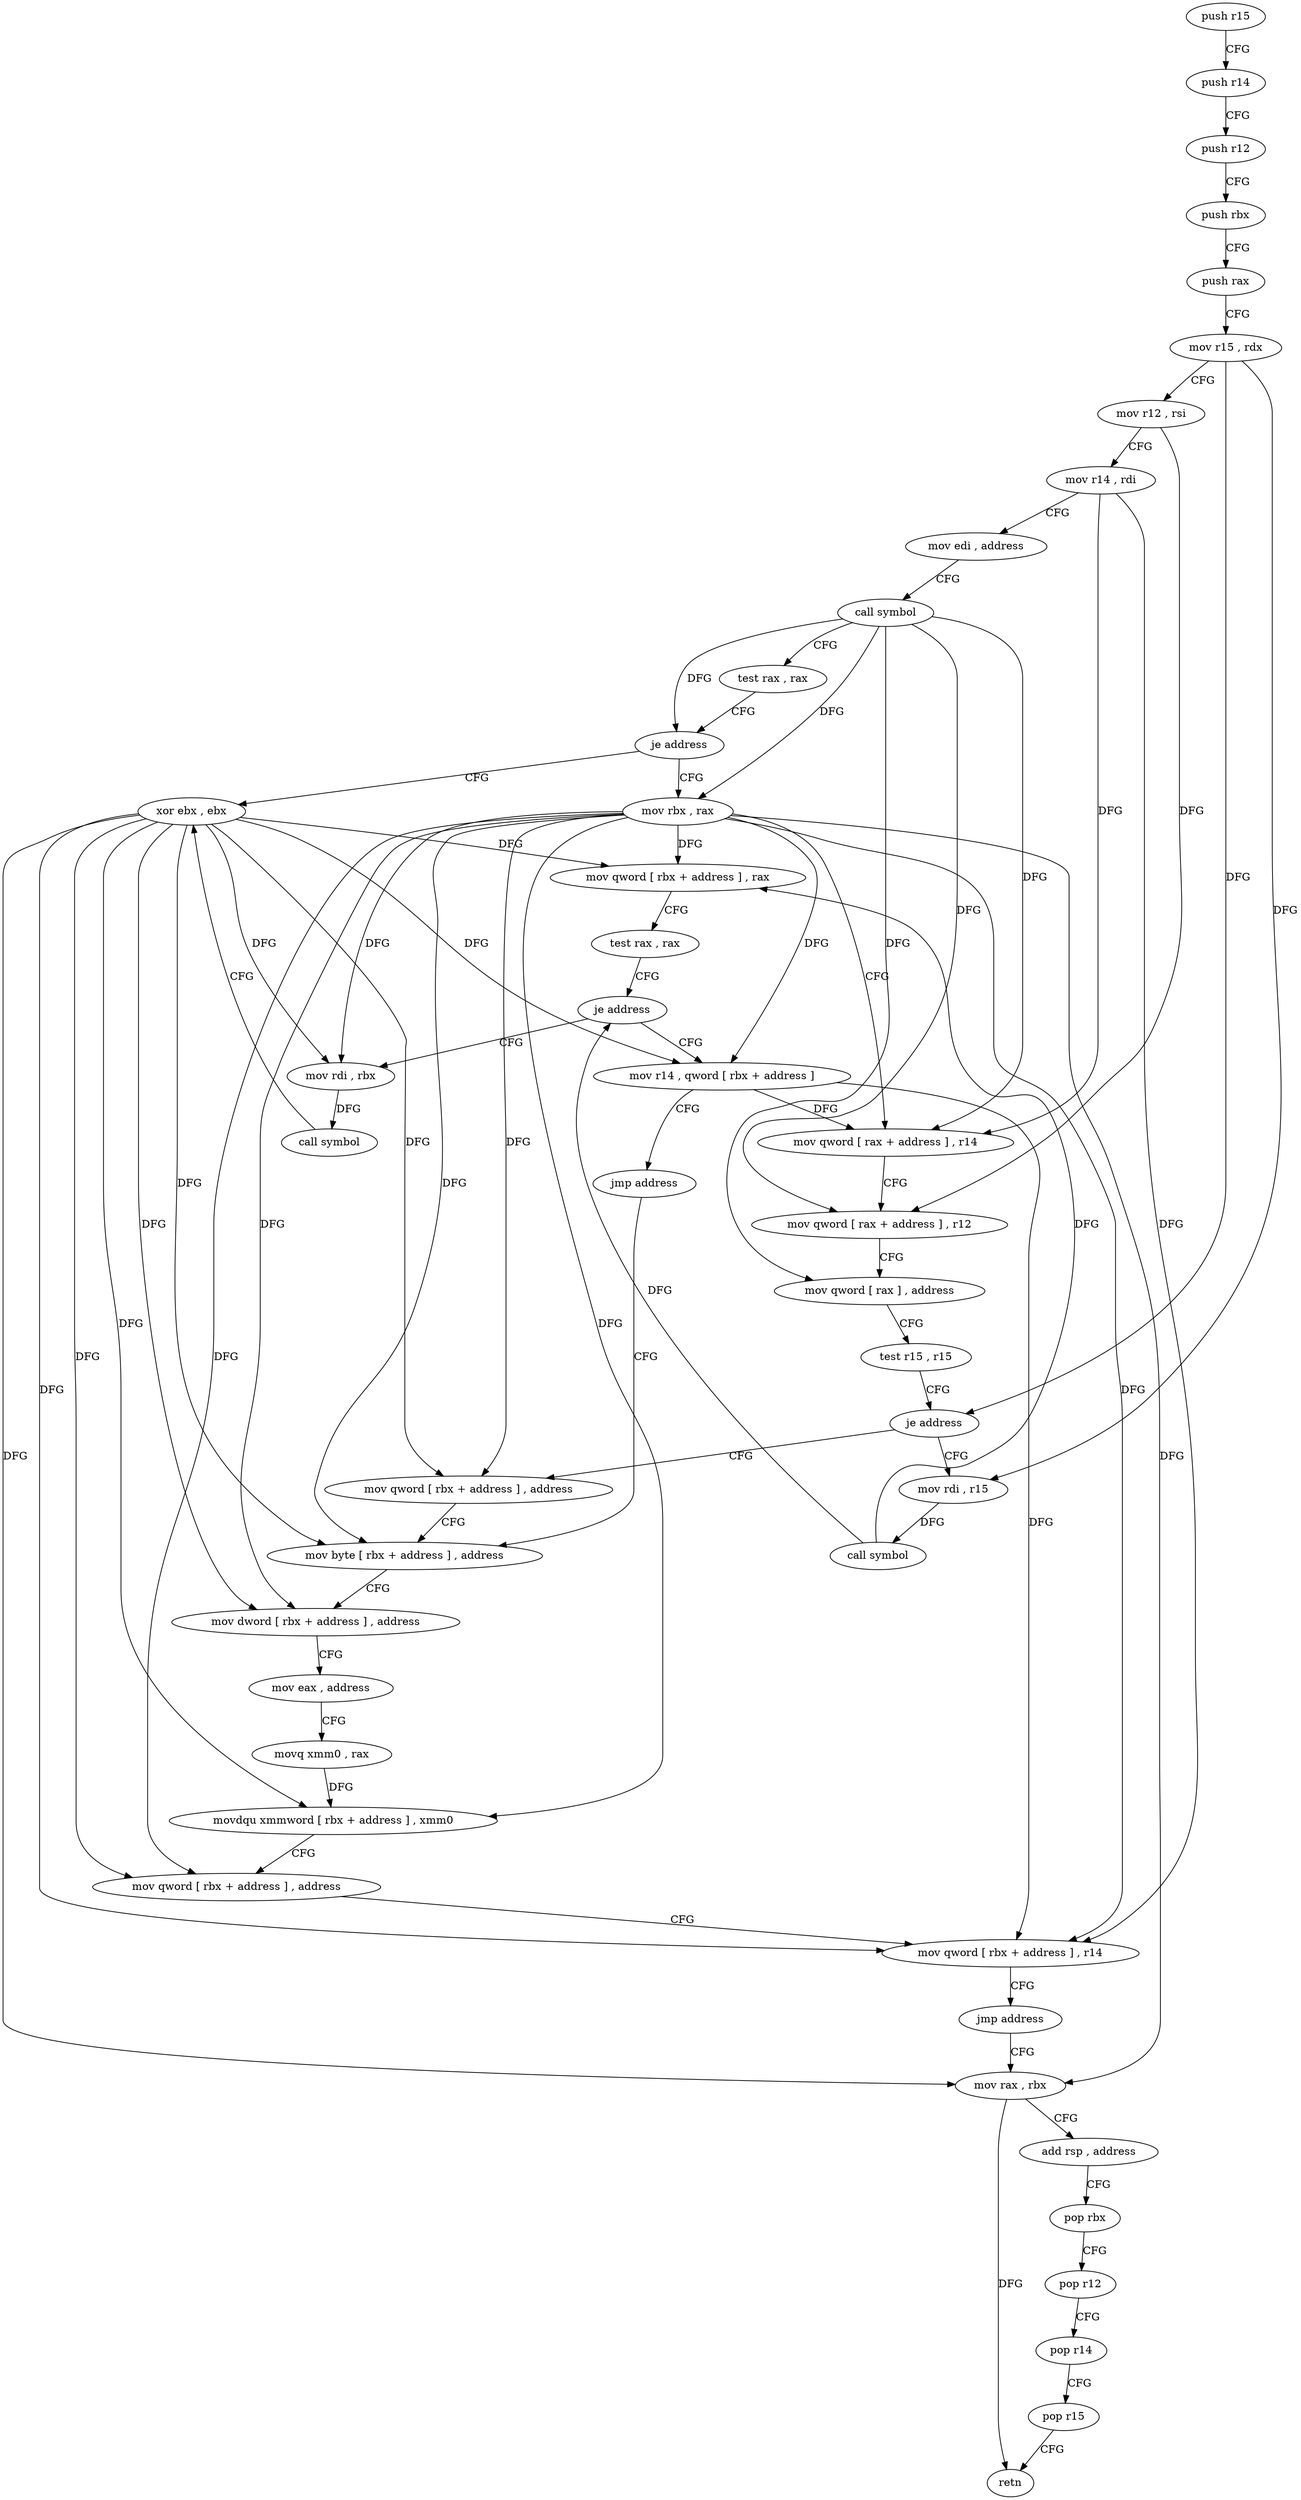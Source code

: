 digraph "func" {
"99136" [label = "push r15" ]
"99138" [label = "push r14" ]
"99140" [label = "push r12" ]
"99142" [label = "push rbx" ]
"99143" [label = "push rax" ]
"99144" [label = "mov r15 , rdx" ]
"99147" [label = "mov r12 , rsi" ]
"99150" [label = "mov r14 , rdi" ]
"99153" [label = "mov edi , address" ]
"99158" [label = "call symbol" ]
"99163" [label = "test rax , rax" ]
"99166" [label = "je address" ]
"99270" [label = "xor ebx , ebx" ]
"99168" [label = "mov rbx , rax" ]
"99272" [label = "mov rax , rbx" ]
"99171" [label = "mov qword [ rax + address ] , r14" ]
"99175" [label = "mov qword [ rax + address ] , r12" ]
"99179" [label = "mov qword [ rax ] , address" ]
"99186" [label = "test r15 , r15" ]
"99189" [label = "je address" ]
"99214" [label = "mov qword [ rbx + address ] , address" ]
"99191" [label = "mov rdi , r15" ]
"99222" [label = "mov byte [ rbx + address ] , address" ]
"99194" [label = "call symbol" ]
"99199" [label = "mov qword [ rbx + address ] , rax" ]
"99203" [label = "test rax , rax" ]
"99206" [label = "je address" ]
"99262" [label = "mov rdi , rbx" ]
"99208" [label = "mov r14 , qword [ rbx + address ]" ]
"99275" [label = "add rsp , address" ]
"99279" [label = "pop rbx" ]
"99280" [label = "pop r12" ]
"99282" [label = "pop r14" ]
"99284" [label = "pop r15" ]
"99286" [label = "retn" ]
"99265" [label = "call symbol" ]
"99212" [label = "jmp address" ]
"99226" [label = "mov dword [ rbx + address ] , address" ]
"99233" [label = "mov eax , address" ]
"99238" [label = "movq xmm0 , rax" ]
"99243" [label = "movdqu xmmword [ rbx + address ] , xmm0" ]
"99248" [label = "mov qword [ rbx + address ] , address" ]
"99256" [label = "mov qword [ rbx + address ] , r14" ]
"99260" [label = "jmp address" ]
"99136" -> "99138" [ label = "CFG" ]
"99138" -> "99140" [ label = "CFG" ]
"99140" -> "99142" [ label = "CFG" ]
"99142" -> "99143" [ label = "CFG" ]
"99143" -> "99144" [ label = "CFG" ]
"99144" -> "99147" [ label = "CFG" ]
"99144" -> "99189" [ label = "DFG" ]
"99144" -> "99191" [ label = "DFG" ]
"99147" -> "99150" [ label = "CFG" ]
"99147" -> "99175" [ label = "DFG" ]
"99150" -> "99153" [ label = "CFG" ]
"99150" -> "99171" [ label = "DFG" ]
"99150" -> "99256" [ label = "DFG" ]
"99153" -> "99158" [ label = "CFG" ]
"99158" -> "99163" [ label = "CFG" ]
"99158" -> "99166" [ label = "DFG" ]
"99158" -> "99168" [ label = "DFG" ]
"99158" -> "99171" [ label = "DFG" ]
"99158" -> "99175" [ label = "DFG" ]
"99158" -> "99179" [ label = "DFG" ]
"99163" -> "99166" [ label = "CFG" ]
"99166" -> "99270" [ label = "CFG" ]
"99166" -> "99168" [ label = "CFG" ]
"99270" -> "99272" [ label = "DFG" ]
"99270" -> "99214" [ label = "DFG" ]
"99270" -> "99199" [ label = "DFG" ]
"99270" -> "99222" [ label = "DFG" ]
"99270" -> "99226" [ label = "DFG" ]
"99270" -> "99243" [ label = "DFG" ]
"99270" -> "99248" [ label = "DFG" ]
"99270" -> "99256" [ label = "DFG" ]
"99270" -> "99262" [ label = "DFG" ]
"99270" -> "99208" [ label = "DFG" ]
"99168" -> "99171" [ label = "CFG" ]
"99168" -> "99272" [ label = "DFG" ]
"99168" -> "99214" [ label = "DFG" ]
"99168" -> "99199" [ label = "DFG" ]
"99168" -> "99222" [ label = "DFG" ]
"99168" -> "99226" [ label = "DFG" ]
"99168" -> "99243" [ label = "DFG" ]
"99168" -> "99248" [ label = "DFG" ]
"99168" -> "99256" [ label = "DFG" ]
"99168" -> "99262" [ label = "DFG" ]
"99168" -> "99208" [ label = "DFG" ]
"99272" -> "99275" [ label = "CFG" ]
"99272" -> "99286" [ label = "DFG" ]
"99171" -> "99175" [ label = "CFG" ]
"99175" -> "99179" [ label = "CFG" ]
"99179" -> "99186" [ label = "CFG" ]
"99186" -> "99189" [ label = "CFG" ]
"99189" -> "99214" [ label = "CFG" ]
"99189" -> "99191" [ label = "CFG" ]
"99214" -> "99222" [ label = "CFG" ]
"99191" -> "99194" [ label = "DFG" ]
"99222" -> "99226" [ label = "CFG" ]
"99194" -> "99199" [ label = "DFG" ]
"99194" -> "99206" [ label = "DFG" ]
"99199" -> "99203" [ label = "CFG" ]
"99203" -> "99206" [ label = "CFG" ]
"99206" -> "99262" [ label = "CFG" ]
"99206" -> "99208" [ label = "CFG" ]
"99262" -> "99265" [ label = "DFG" ]
"99208" -> "99212" [ label = "CFG" ]
"99208" -> "99171" [ label = "DFG" ]
"99208" -> "99256" [ label = "DFG" ]
"99275" -> "99279" [ label = "CFG" ]
"99279" -> "99280" [ label = "CFG" ]
"99280" -> "99282" [ label = "CFG" ]
"99282" -> "99284" [ label = "CFG" ]
"99284" -> "99286" [ label = "CFG" ]
"99265" -> "99270" [ label = "CFG" ]
"99212" -> "99222" [ label = "CFG" ]
"99226" -> "99233" [ label = "CFG" ]
"99233" -> "99238" [ label = "CFG" ]
"99238" -> "99243" [ label = "DFG" ]
"99243" -> "99248" [ label = "CFG" ]
"99248" -> "99256" [ label = "CFG" ]
"99256" -> "99260" [ label = "CFG" ]
"99260" -> "99272" [ label = "CFG" ]
}
